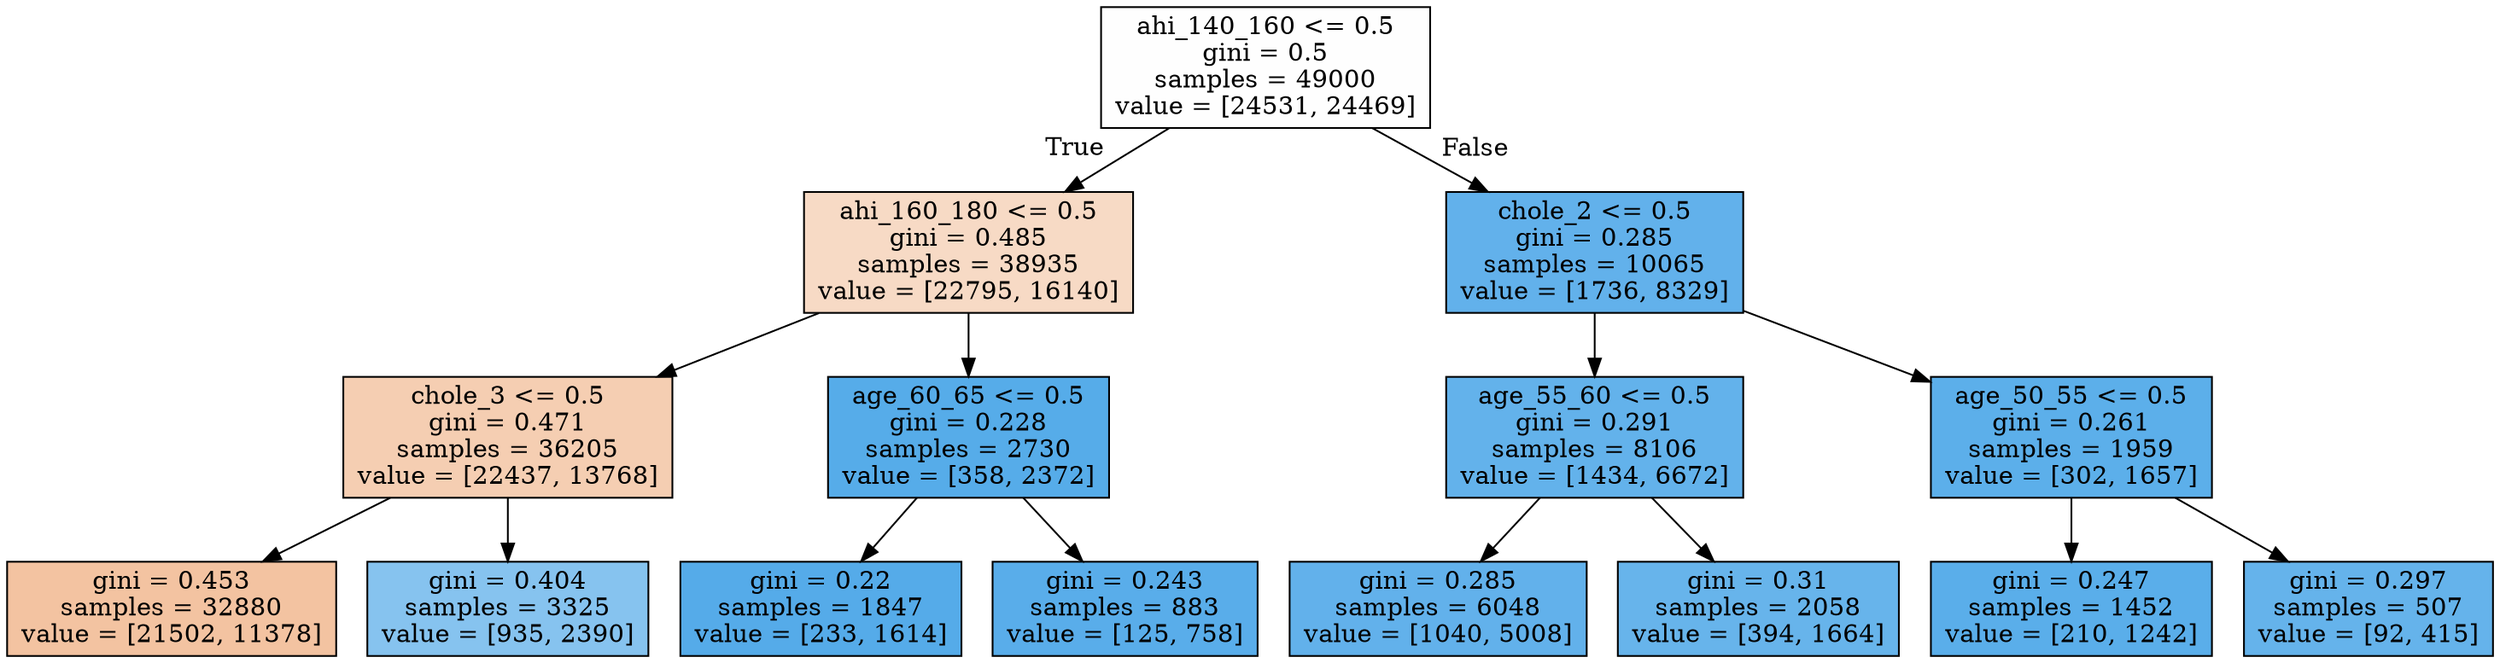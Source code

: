 digraph Tree {
node [shape=box, style="filled", color="black"] ;
0 [label="ahi_140_160 <= 0.5\ngini = 0.5\nsamples = 49000\nvalue = [24531, 24469]", fillcolor="#e5813901"] ;
1 [label="ahi_160_180 <= 0.5\ngini = 0.485\nsamples = 38935\nvalue = [22795, 16140]", fillcolor="#e581394a"] ;
0 -> 1 [labeldistance=2.5, labelangle=45, headlabel="True"] ;
2 [label="chole_3 <= 0.5\ngini = 0.471\nsamples = 36205\nvalue = [22437, 13768]", fillcolor="#e5813963"] ;
1 -> 2 ;
3 [label="gini = 0.453\nsamples = 32880\nvalue = [21502, 11378]", fillcolor="#e5813978"] ;
2 -> 3 ;
4 [label="gini = 0.404\nsamples = 3325\nvalue = [935, 2390]", fillcolor="#399de59b"] ;
2 -> 4 ;
5 [label="age_60_65 <= 0.5\ngini = 0.228\nsamples = 2730\nvalue = [358, 2372]", fillcolor="#399de5d9"] ;
1 -> 5 ;
6 [label="gini = 0.22\nsamples = 1847\nvalue = [233, 1614]", fillcolor="#399de5da"] ;
5 -> 6 ;
7 [label="gini = 0.243\nsamples = 883\nvalue = [125, 758]", fillcolor="#399de5d5"] ;
5 -> 7 ;
8 [label="chole_2 <= 0.5\ngini = 0.285\nsamples = 10065\nvalue = [1736, 8329]", fillcolor="#399de5ca"] ;
0 -> 8 [labeldistance=2.5, labelangle=-45, headlabel="False"] ;
9 [label="age_55_60 <= 0.5\ngini = 0.291\nsamples = 8106\nvalue = [1434, 6672]", fillcolor="#399de5c8"] ;
8 -> 9 ;
10 [label="gini = 0.285\nsamples = 6048\nvalue = [1040, 5008]", fillcolor="#399de5ca"] ;
9 -> 10 ;
11 [label="gini = 0.31\nsamples = 2058\nvalue = [394, 1664]", fillcolor="#399de5c3"] ;
9 -> 11 ;
12 [label="age_50_55 <= 0.5\ngini = 0.261\nsamples = 1959\nvalue = [302, 1657]", fillcolor="#399de5d1"] ;
8 -> 12 ;
13 [label="gini = 0.247\nsamples = 1452\nvalue = [210, 1242]", fillcolor="#399de5d4"] ;
12 -> 13 ;
14 [label="gini = 0.297\nsamples = 507\nvalue = [92, 415]", fillcolor="#399de5c6"] ;
12 -> 14 ;
}